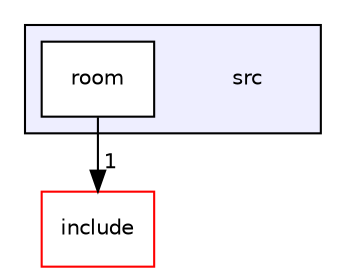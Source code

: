 digraph "src" {
  compound=true
  node [ fontsize="10", fontname="Helvetica"];
  edge [ labelfontsize="10", labelfontname="Helvetica"];
  subgraph clusterdir_68267d1309a1af8e8297ef4c3efbcdba {
    graph [ bgcolor="#eeeeff", pencolor="black", label="" URL="dir_68267d1309a1af8e8297ef4c3efbcdba.html"];
    dir_68267d1309a1af8e8297ef4c3efbcdba [shape=plaintext label="src"];
  dir_f5e46bed6dfb8f23408bb24a4886d7b9 [shape=box label="room" fillcolor="white" style="filled" URL="dir_f5e46bed6dfb8f23408bb24a4886d7b9.html"];
  }
  dir_d44c64559bbebec7f509842c48db8b23 [shape=box label="include" fillcolor="white" style="filled" color="red" URL="dir_d44c64559bbebec7f509842c48db8b23.html"];
  dir_f5e46bed6dfb8f23408bb24a4886d7b9->dir_d44c64559bbebec7f509842c48db8b23 [headlabel="1", labeldistance=1.5 headhref="dir_000003_000000.html"];
}

